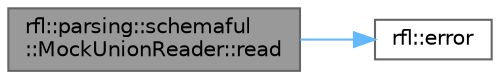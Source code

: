 digraph "rfl::parsing::schemaful::MockUnionReader::read"
{
 // LATEX_PDF_SIZE
  bgcolor="transparent";
  edge [fontname=Helvetica,fontsize=10,labelfontname=Helvetica,labelfontsize=10];
  node [fontname=Helvetica,fontsize=10,shape=box,height=0.2,width=0.4];
  rankdir="LR";
  Node1 [id="Node000001",label="rfl::parsing::schemaful\l::MockUnionReader::read",height=0.2,width=0.4,color="gray40", fillcolor="grey60", style="filled", fontcolor="black",tooltip=" "];
  Node1 -> Node2 [id="edge2_Node000001_Node000002",color="steelblue1",style="solid",tooltip=" "];
  Node2 [id="Node000002",label="rfl::error",height=0.2,width=0.4,color="grey40", fillcolor="white", style="filled",URL="$namespacerfl.html#a6625864c6c297dfdc3d3c3ee3181dd8c",tooltip="Shorthand for unexpected error."];
}
